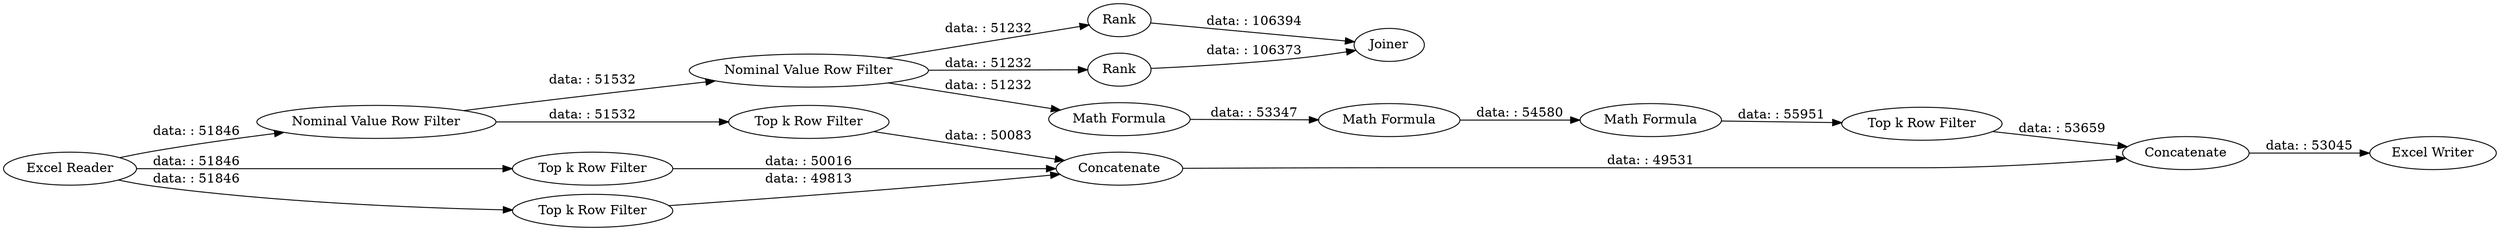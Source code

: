 digraph {
	"-6966398529210034516_5" [label="Top k Row Filter"]
	"-6966398529210034516_15" [label=Concatenate]
	"-6966398529210034516_14" [label="Top k Row Filter"]
	"-6966398529210034516_1" [label="Excel Reader"]
	"-6966398529210034516_19" [label=Rank]
	"-6966398529210034516_4" [label="Nominal Value Row Filter"]
	"-6966398529210034516_2" [label="Top k Row Filter"]
	"-6966398529210034516_17" [label="Excel Writer"]
	"-6966398529210034516_3" [label="Top k Row Filter"]
	"-6966398529210034516_12" [label="Math Formula"]
	"-6966398529210034516_13" [label="Math Formula"]
	"-6966398529210034516_18" [label=Rank]
	"-6966398529210034516_20" [label=Joiner]
	"-6966398529210034516_6" [label="Nominal Value Row Filter"]
	"-6966398529210034516_16" [label=Concatenate]
	"-6966398529210034516_11" [label="Math Formula"]
	"-6966398529210034516_1" -> "-6966398529210034516_3" [label="data: : 51846"]
	"-6966398529210034516_2" -> "-6966398529210034516_15" [label="data: : 49813"]
	"-6966398529210034516_15" -> "-6966398529210034516_16" [label="data: : 49531"]
	"-6966398529210034516_1" -> "-6966398529210034516_2" [label="data: : 51846"]
	"-6966398529210034516_18" -> "-6966398529210034516_20" [label="data: : 106373"]
	"-6966398529210034516_1" -> "-6966398529210034516_4" [label="data: : 51846"]
	"-6966398529210034516_11" -> "-6966398529210034516_12" [label="data: : 53347"]
	"-6966398529210034516_6" -> "-6966398529210034516_19" [label="data: : 51232"]
	"-6966398529210034516_19" -> "-6966398529210034516_20" [label="data: : 106394"]
	"-6966398529210034516_4" -> "-6966398529210034516_5" [label="data: : 51532"]
	"-6966398529210034516_3" -> "-6966398529210034516_15" [label="data: : 50016"]
	"-6966398529210034516_4" -> "-6966398529210034516_6" [label="data: : 51532"]
	"-6966398529210034516_13" -> "-6966398529210034516_14" [label="data: : 55951"]
	"-6966398529210034516_5" -> "-6966398529210034516_15" [label="data: : 50083"]
	"-6966398529210034516_6" -> "-6966398529210034516_11" [label="data: : 51232"]
	"-6966398529210034516_14" -> "-6966398529210034516_16" [label="data: : 53659"]
	"-6966398529210034516_16" -> "-6966398529210034516_17" [label="data: : 53045"]
	"-6966398529210034516_12" -> "-6966398529210034516_13" [label="data: : 54580"]
	"-6966398529210034516_6" -> "-6966398529210034516_18" [label="data: : 51232"]
	rankdir=LR
}
